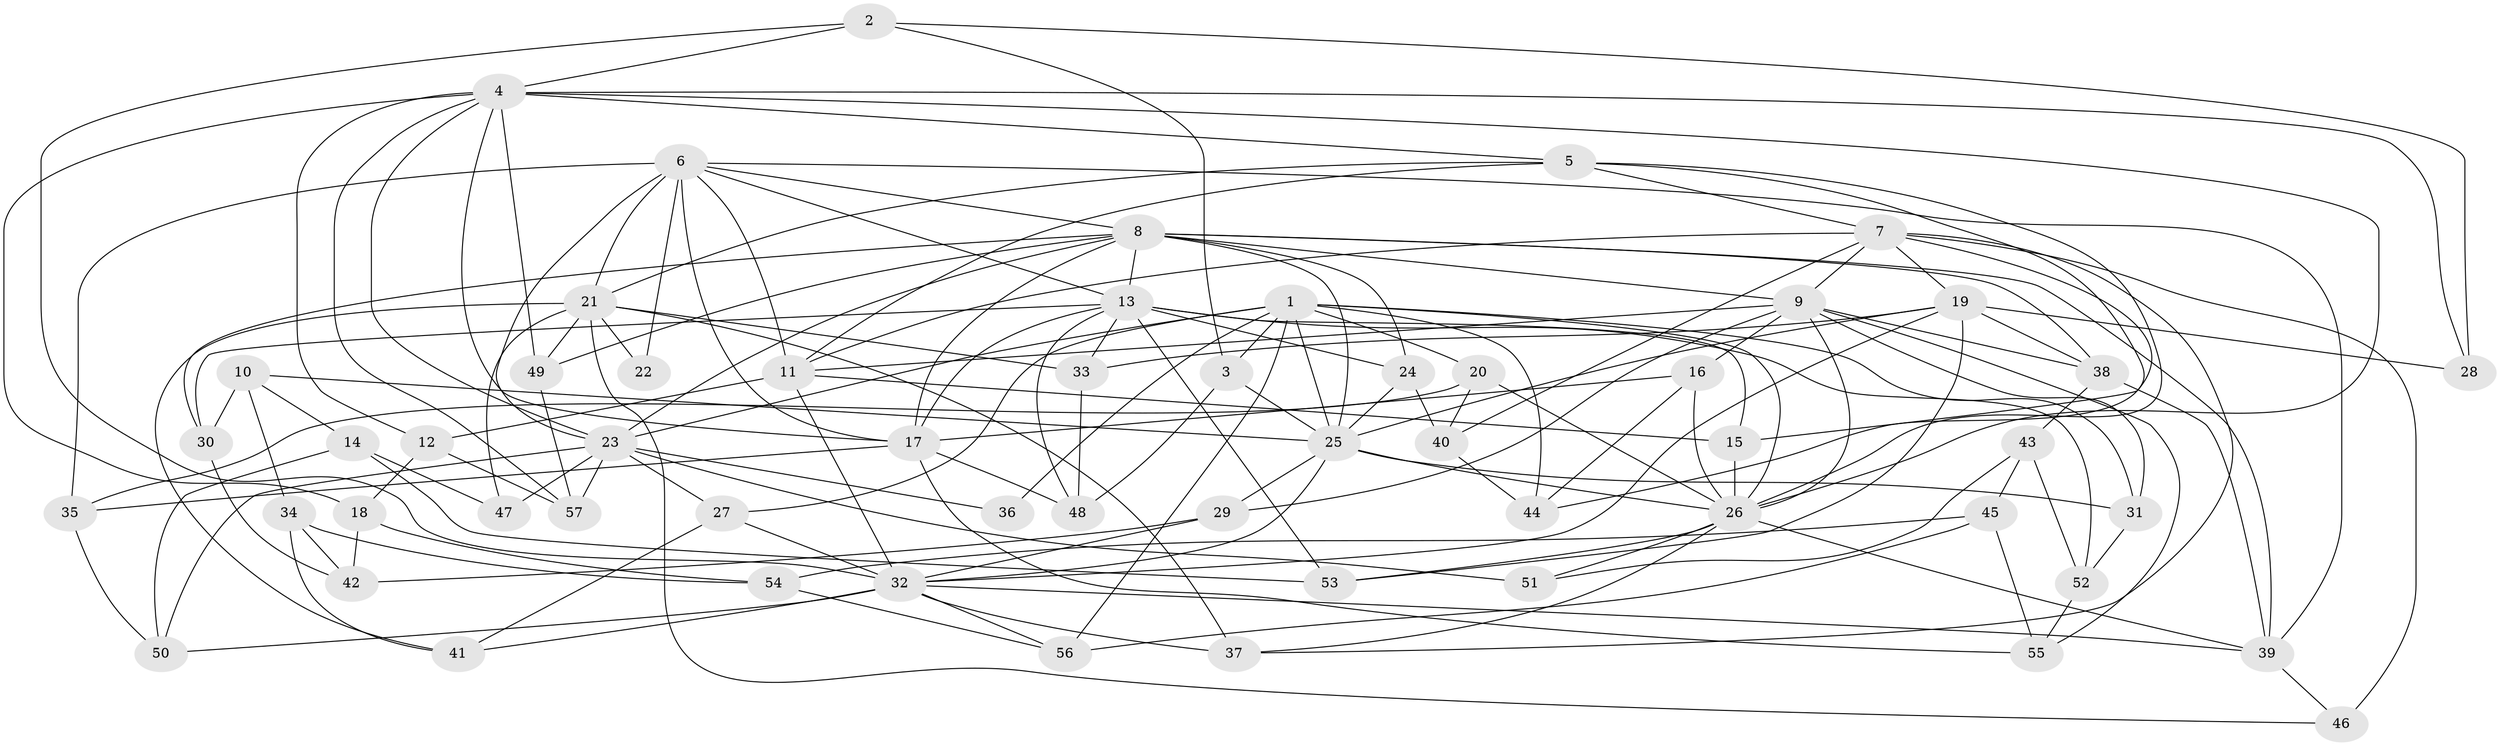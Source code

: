 // original degree distribution, {4: 1.0}
// Generated by graph-tools (version 1.1) at 2025/38/03/09/25 02:38:06]
// undirected, 57 vertices, 153 edges
graph export_dot {
graph [start="1"]
  node [color=gray90,style=filled];
  1;
  2;
  3;
  4;
  5;
  6;
  7;
  8;
  9;
  10;
  11;
  12;
  13;
  14;
  15;
  16;
  17;
  18;
  19;
  20;
  21;
  22;
  23;
  24;
  25;
  26;
  27;
  28;
  29;
  30;
  31;
  32;
  33;
  34;
  35;
  36;
  37;
  38;
  39;
  40;
  41;
  42;
  43;
  44;
  45;
  46;
  47;
  48;
  49;
  50;
  51;
  52;
  53;
  54;
  55;
  56;
  57;
  1 -- 3 [weight=1.0];
  1 -- 20 [weight=1.0];
  1 -- 23 [weight=1.0];
  1 -- 25 [weight=2.0];
  1 -- 26 [weight=1.0];
  1 -- 27 [weight=1.0];
  1 -- 31 [weight=1.0];
  1 -- 36 [weight=2.0];
  1 -- 44 [weight=1.0];
  1 -- 56 [weight=1.0];
  2 -- 3 [weight=1.0];
  2 -- 4 [weight=1.0];
  2 -- 28 [weight=1.0];
  2 -- 32 [weight=1.0];
  3 -- 25 [weight=1.0];
  3 -- 48 [weight=1.0];
  4 -- 5 [weight=1.0];
  4 -- 12 [weight=1.0];
  4 -- 17 [weight=1.0];
  4 -- 18 [weight=1.0];
  4 -- 23 [weight=1.0];
  4 -- 26 [weight=1.0];
  4 -- 28 [weight=1.0];
  4 -- 49 [weight=1.0];
  4 -- 57 [weight=1.0];
  5 -- 7 [weight=2.0];
  5 -- 11 [weight=1.0];
  5 -- 15 [weight=1.0];
  5 -- 21 [weight=2.0];
  5 -- 26 [weight=1.0];
  6 -- 8 [weight=1.0];
  6 -- 11 [weight=1.0];
  6 -- 13 [weight=1.0];
  6 -- 17 [weight=1.0];
  6 -- 21 [weight=1.0];
  6 -- 22 [weight=2.0];
  6 -- 23 [weight=1.0];
  6 -- 35 [weight=1.0];
  6 -- 39 [weight=1.0];
  7 -- 9 [weight=1.0];
  7 -- 11 [weight=1.0];
  7 -- 19 [weight=1.0];
  7 -- 37 [weight=1.0];
  7 -- 40 [weight=1.0];
  7 -- 44 [weight=1.0];
  7 -- 46 [weight=2.0];
  8 -- 9 [weight=1.0];
  8 -- 13 [weight=1.0];
  8 -- 17 [weight=1.0];
  8 -- 23 [weight=1.0];
  8 -- 24 [weight=1.0];
  8 -- 25 [weight=1.0];
  8 -- 30 [weight=1.0];
  8 -- 38 [weight=2.0];
  8 -- 39 [weight=1.0];
  8 -- 49 [weight=1.0];
  9 -- 11 [weight=2.0];
  9 -- 16 [weight=1.0];
  9 -- 26 [weight=1.0];
  9 -- 29 [weight=1.0];
  9 -- 31 [weight=1.0];
  9 -- 38 [weight=1.0];
  9 -- 55 [weight=1.0];
  10 -- 14 [weight=1.0];
  10 -- 25 [weight=1.0];
  10 -- 30 [weight=1.0];
  10 -- 34 [weight=1.0];
  11 -- 12 [weight=1.0];
  11 -- 15 [weight=1.0];
  11 -- 32 [weight=1.0];
  12 -- 18 [weight=1.0];
  12 -- 57 [weight=1.0];
  13 -- 15 [weight=1.0];
  13 -- 17 [weight=1.0];
  13 -- 24 [weight=1.0];
  13 -- 30 [weight=1.0];
  13 -- 33 [weight=1.0];
  13 -- 48 [weight=1.0];
  13 -- 52 [weight=1.0];
  13 -- 53 [weight=1.0];
  14 -- 47 [weight=1.0];
  14 -- 50 [weight=1.0];
  14 -- 53 [weight=1.0];
  15 -- 26 [weight=1.0];
  16 -- 17 [weight=1.0];
  16 -- 26 [weight=1.0];
  16 -- 44 [weight=1.0];
  17 -- 35 [weight=1.0];
  17 -- 48 [weight=1.0];
  17 -- 55 [weight=1.0];
  18 -- 42 [weight=1.0];
  18 -- 54 [weight=1.0];
  19 -- 25 [weight=1.0];
  19 -- 28 [weight=2.0];
  19 -- 32 [weight=1.0];
  19 -- 33 [weight=1.0];
  19 -- 38 [weight=1.0];
  19 -- 53 [weight=1.0];
  20 -- 26 [weight=1.0];
  20 -- 35 [weight=1.0];
  20 -- 40 [weight=1.0];
  21 -- 22 [weight=2.0];
  21 -- 33 [weight=1.0];
  21 -- 37 [weight=1.0];
  21 -- 41 [weight=1.0];
  21 -- 46 [weight=1.0];
  21 -- 47 [weight=2.0];
  21 -- 49 [weight=1.0];
  23 -- 27 [weight=1.0];
  23 -- 36 [weight=2.0];
  23 -- 47 [weight=1.0];
  23 -- 50 [weight=1.0];
  23 -- 51 [weight=2.0];
  23 -- 57 [weight=1.0];
  24 -- 25 [weight=1.0];
  24 -- 40 [weight=1.0];
  25 -- 26 [weight=1.0];
  25 -- 29 [weight=1.0];
  25 -- 31 [weight=1.0];
  25 -- 32 [weight=2.0];
  26 -- 37 [weight=1.0];
  26 -- 39 [weight=1.0];
  26 -- 51 [weight=1.0];
  26 -- 53 [weight=1.0];
  27 -- 32 [weight=1.0];
  27 -- 41 [weight=1.0];
  29 -- 32 [weight=1.0];
  29 -- 42 [weight=1.0];
  30 -- 42 [weight=1.0];
  31 -- 52 [weight=1.0];
  32 -- 37 [weight=1.0];
  32 -- 39 [weight=1.0];
  32 -- 41 [weight=1.0];
  32 -- 50 [weight=1.0];
  32 -- 56 [weight=1.0];
  33 -- 48 [weight=1.0];
  34 -- 41 [weight=1.0];
  34 -- 42 [weight=1.0];
  34 -- 54 [weight=1.0];
  35 -- 50 [weight=1.0];
  38 -- 39 [weight=1.0];
  38 -- 43 [weight=1.0];
  39 -- 46 [weight=1.0];
  40 -- 44 [weight=1.0];
  43 -- 45 [weight=1.0];
  43 -- 51 [weight=1.0];
  43 -- 52 [weight=1.0];
  45 -- 54 [weight=1.0];
  45 -- 55 [weight=1.0];
  45 -- 56 [weight=1.0];
  49 -- 57 [weight=1.0];
  52 -- 55 [weight=1.0];
  54 -- 56 [weight=1.0];
}
